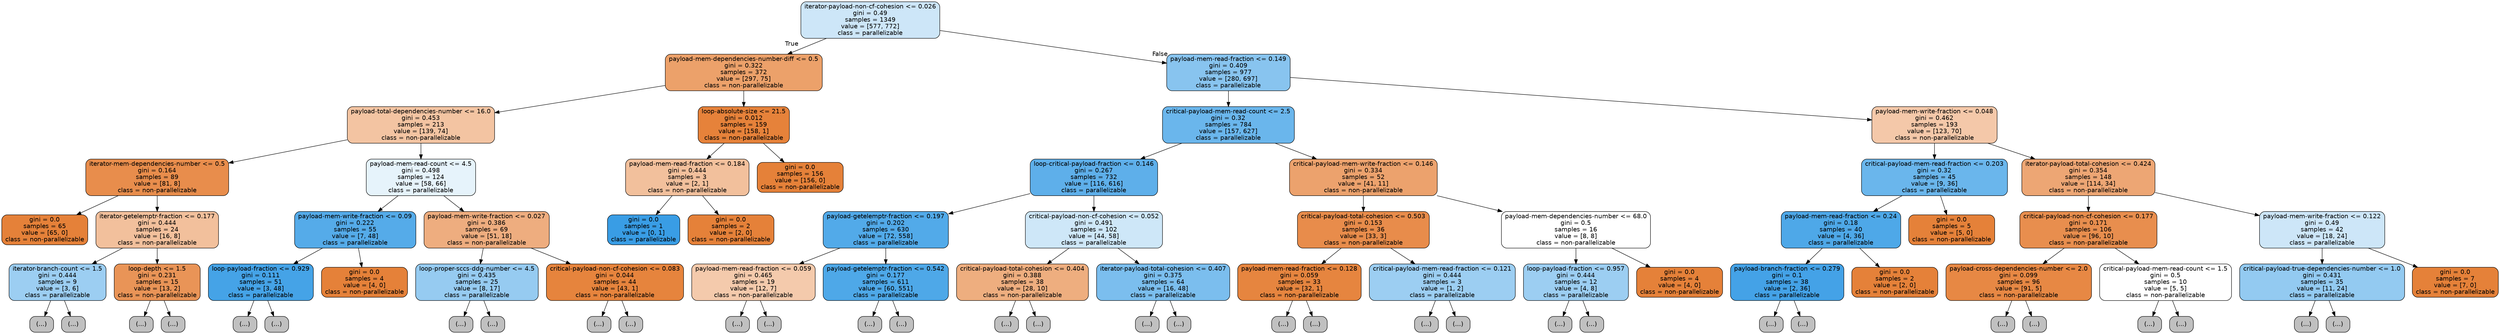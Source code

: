 digraph Tree {
node [shape=box, style="filled, rounded", color="black", fontname=helvetica] ;
edge [fontname=helvetica] ;
0 [label="iterator-payload-non-cf-cohesion <= 0.026\ngini = 0.49\nsamples = 1349\nvalue = [577, 772]\nclass = parallelizable", fillcolor="#399de540"] ;
1 [label="payload-mem-dependencies-number-diff <= 0.5\ngini = 0.322\nsamples = 372\nvalue = [297, 75]\nclass = non-parallelizable", fillcolor="#e58139bf"] ;
0 -> 1 [labeldistance=2.5, labelangle=45, headlabel="True"] ;
2 [label="payload-total-dependencies-number <= 16.0\ngini = 0.453\nsamples = 213\nvalue = [139, 74]\nclass = non-parallelizable", fillcolor="#e5813977"] ;
1 -> 2 ;
3 [label="iterator-mem-dependencies-number <= 0.5\ngini = 0.164\nsamples = 89\nvalue = [81, 8]\nclass = non-parallelizable", fillcolor="#e58139e6"] ;
2 -> 3 ;
4 [label="gini = 0.0\nsamples = 65\nvalue = [65, 0]\nclass = non-parallelizable", fillcolor="#e58139ff"] ;
3 -> 4 ;
5 [label="iterator-getelemptr-fraction <= 0.177\ngini = 0.444\nsamples = 24\nvalue = [16, 8]\nclass = non-parallelizable", fillcolor="#e581397f"] ;
3 -> 5 ;
6 [label="iterator-branch-count <= 1.5\ngini = 0.444\nsamples = 9\nvalue = [3, 6]\nclass = parallelizable", fillcolor="#399de57f"] ;
5 -> 6 ;
7 [label="(...)", fillcolor="#C0C0C0"] ;
6 -> 7 ;
8 [label="(...)", fillcolor="#C0C0C0"] ;
6 -> 8 ;
11 [label="loop-depth <= 1.5\ngini = 0.231\nsamples = 15\nvalue = [13, 2]\nclass = non-parallelizable", fillcolor="#e58139d8"] ;
5 -> 11 ;
12 [label="(...)", fillcolor="#C0C0C0"] ;
11 -> 12 ;
13 [label="(...)", fillcolor="#C0C0C0"] ;
11 -> 13 ;
16 [label="payload-mem-read-count <= 4.5\ngini = 0.498\nsamples = 124\nvalue = [58, 66]\nclass = parallelizable", fillcolor="#399de51f"] ;
2 -> 16 ;
17 [label="payload-mem-write-fraction <= 0.09\ngini = 0.222\nsamples = 55\nvalue = [7, 48]\nclass = parallelizable", fillcolor="#399de5da"] ;
16 -> 17 ;
18 [label="loop-payload-fraction <= 0.929\ngini = 0.111\nsamples = 51\nvalue = [3, 48]\nclass = parallelizable", fillcolor="#399de5ef"] ;
17 -> 18 ;
19 [label="(...)", fillcolor="#C0C0C0"] ;
18 -> 19 ;
24 [label="(...)", fillcolor="#C0C0C0"] ;
18 -> 24 ;
25 [label="gini = 0.0\nsamples = 4\nvalue = [4, 0]\nclass = non-parallelizable", fillcolor="#e58139ff"] ;
17 -> 25 ;
26 [label="payload-mem-write-fraction <= 0.027\ngini = 0.386\nsamples = 69\nvalue = [51, 18]\nclass = non-parallelizable", fillcolor="#e58139a5"] ;
16 -> 26 ;
27 [label="loop-proper-sccs-ddg-number <= 4.5\ngini = 0.435\nsamples = 25\nvalue = [8, 17]\nclass = parallelizable", fillcolor="#399de587"] ;
26 -> 27 ;
28 [label="(...)", fillcolor="#C0C0C0"] ;
27 -> 28 ;
29 [label="(...)", fillcolor="#C0C0C0"] ;
27 -> 29 ;
32 [label="critical-payload-non-cf-cohesion <= 0.083\ngini = 0.044\nsamples = 44\nvalue = [43, 1]\nclass = non-parallelizable", fillcolor="#e58139f9"] ;
26 -> 32 ;
33 [label="(...)", fillcolor="#C0C0C0"] ;
32 -> 33 ;
34 [label="(...)", fillcolor="#C0C0C0"] ;
32 -> 34 ;
35 [label="loop-absolute-size <= 21.5\ngini = 0.012\nsamples = 159\nvalue = [158, 1]\nclass = non-parallelizable", fillcolor="#e58139fd"] ;
1 -> 35 ;
36 [label="payload-mem-read-fraction <= 0.184\ngini = 0.444\nsamples = 3\nvalue = [2, 1]\nclass = non-parallelizable", fillcolor="#e581397f"] ;
35 -> 36 ;
37 [label="gini = 0.0\nsamples = 1\nvalue = [0, 1]\nclass = parallelizable", fillcolor="#399de5ff"] ;
36 -> 37 ;
38 [label="gini = 0.0\nsamples = 2\nvalue = [2, 0]\nclass = non-parallelizable", fillcolor="#e58139ff"] ;
36 -> 38 ;
39 [label="gini = 0.0\nsamples = 156\nvalue = [156, 0]\nclass = non-parallelizable", fillcolor="#e58139ff"] ;
35 -> 39 ;
40 [label="payload-mem-read-fraction <= 0.149\ngini = 0.409\nsamples = 977\nvalue = [280, 697]\nclass = parallelizable", fillcolor="#399de599"] ;
0 -> 40 [labeldistance=2.5, labelangle=-45, headlabel="False"] ;
41 [label="critical-payload-mem-read-count <= 2.5\ngini = 0.32\nsamples = 784\nvalue = [157, 627]\nclass = parallelizable", fillcolor="#399de5bf"] ;
40 -> 41 ;
42 [label="loop-critical-payload-fraction <= 0.146\ngini = 0.267\nsamples = 732\nvalue = [116, 616]\nclass = parallelizable", fillcolor="#399de5cf"] ;
41 -> 42 ;
43 [label="payload-getelemptr-fraction <= 0.197\ngini = 0.202\nsamples = 630\nvalue = [72, 558]\nclass = parallelizable", fillcolor="#399de5de"] ;
42 -> 43 ;
44 [label="payload-mem-read-fraction <= 0.059\ngini = 0.465\nsamples = 19\nvalue = [12, 7]\nclass = non-parallelizable", fillcolor="#e581396a"] ;
43 -> 44 ;
45 [label="(...)", fillcolor="#C0C0C0"] ;
44 -> 45 ;
46 [label="(...)", fillcolor="#C0C0C0"] ;
44 -> 46 ;
49 [label="payload-getelemptr-fraction <= 0.542\ngini = 0.177\nsamples = 611\nvalue = [60, 551]\nclass = parallelizable", fillcolor="#399de5e3"] ;
43 -> 49 ;
50 [label="(...)", fillcolor="#C0C0C0"] ;
49 -> 50 ;
139 [label="(...)", fillcolor="#C0C0C0"] ;
49 -> 139 ;
140 [label="critical-payload-non-cf-cohesion <= 0.052\ngini = 0.491\nsamples = 102\nvalue = [44, 58]\nclass = parallelizable", fillcolor="#399de53e"] ;
42 -> 140 ;
141 [label="critical-payload-total-cohesion <= 0.404\ngini = 0.388\nsamples = 38\nvalue = [28, 10]\nclass = non-parallelizable", fillcolor="#e58139a4"] ;
140 -> 141 ;
142 [label="(...)", fillcolor="#C0C0C0"] ;
141 -> 142 ;
145 [label="(...)", fillcolor="#C0C0C0"] ;
141 -> 145 ;
150 [label="iterator-payload-total-cohesion <= 0.407\ngini = 0.375\nsamples = 64\nvalue = [16, 48]\nclass = parallelizable", fillcolor="#399de5aa"] ;
140 -> 150 ;
151 [label="(...)", fillcolor="#C0C0C0"] ;
150 -> 151 ;
164 [label="(...)", fillcolor="#C0C0C0"] ;
150 -> 164 ;
171 [label="critical-payload-mem-write-fraction <= 0.146\ngini = 0.334\nsamples = 52\nvalue = [41, 11]\nclass = non-parallelizable", fillcolor="#e58139bb"] ;
41 -> 171 ;
172 [label="critical-payload-total-cohesion <= 0.503\ngini = 0.153\nsamples = 36\nvalue = [33, 3]\nclass = non-parallelizable", fillcolor="#e58139e8"] ;
171 -> 172 ;
173 [label="payload-mem-read-fraction <= 0.128\ngini = 0.059\nsamples = 33\nvalue = [32, 1]\nclass = non-parallelizable", fillcolor="#e58139f7"] ;
172 -> 173 ;
174 [label="(...)", fillcolor="#C0C0C0"] ;
173 -> 174 ;
175 [label="(...)", fillcolor="#C0C0C0"] ;
173 -> 175 ;
178 [label="critical-payload-mem-read-fraction <= 0.121\ngini = 0.444\nsamples = 3\nvalue = [1, 2]\nclass = parallelizable", fillcolor="#399de57f"] ;
172 -> 178 ;
179 [label="(...)", fillcolor="#C0C0C0"] ;
178 -> 179 ;
180 [label="(...)", fillcolor="#C0C0C0"] ;
178 -> 180 ;
181 [label="payload-mem-dependencies-number <= 68.0\ngini = 0.5\nsamples = 16\nvalue = [8, 8]\nclass = non-parallelizable", fillcolor="#e5813900"] ;
171 -> 181 ;
182 [label="loop-payload-fraction <= 0.957\ngini = 0.444\nsamples = 12\nvalue = [4, 8]\nclass = parallelizable", fillcolor="#399de57f"] ;
181 -> 182 ;
183 [label="(...)", fillcolor="#C0C0C0"] ;
182 -> 183 ;
186 [label="(...)", fillcolor="#C0C0C0"] ;
182 -> 186 ;
187 [label="gini = 0.0\nsamples = 4\nvalue = [4, 0]\nclass = non-parallelizable", fillcolor="#e58139ff"] ;
181 -> 187 ;
188 [label="payload-mem-write-fraction <= 0.048\ngini = 0.462\nsamples = 193\nvalue = [123, 70]\nclass = non-parallelizable", fillcolor="#e581396e"] ;
40 -> 188 ;
189 [label="critical-payload-mem-read-fraction <= 0.203\ngini = 0.32\nsamples = 45\nvalue = [9, 36]\nclass = parallelizable", fillcolor="#399de5bf"] ;
188 -> 189 ;
190 [label="payload-mem-read-fraction <= 0.24\ngini = 0.18\nsamples = 40\nvalue = [4, 36]\nclass = parallelizable", fillcolor="#399de5e3"] ;
189 -> 190 ;
191 [label="payload-branch-fraction <= 0.279\ngini = 0.1\nsamples = 38\nvalue = [2, 36]\nclass = parallelizable", fillcolor="#399de5f1"] ;
190 -> 191 ;
192 [label="(...)", fillcolor="#C0C0C0"] ;
191 -> 192 ;
197 [label="(...)", fillcolor="#C0C0C0"] ;
191 -> 197 ;
200 [label="gini = 0.0\nsamples = 2\nvalue = [2, 0]\nclass = non-parallelizable", fillcolor="#e58139ff"] ;
190 -> 200 ;
201 [label="gini = 0.0\nsamples = 5\nvalue = [5, 0]\nclass = non-parallelizable", fillcolor="#e58139ff"] ;
189 -> 201 ;
202 [label="iterator-payload-total-cohesion <= 0.424\ngini = 0.354\nsamples = 148\nvalue = [114, 34]\nclass = non-parallelizable", fillcolor="#e58139b3"] ;
188 -> 202 ;
203 [label="critical-payload-non-cf-cohesion <= 0.177\ngini = 0.171\nsamples = 106\nvalue = [96, 10]\nclass = non-parallelizable", fillcolor="#e58139e4"] ;
202 -> 203 ;
204 [label="payload-cross-dependencies-number <= 2.0\ngini = 0.099\nsamples = 96\nvalue = [91, 5]\nclass = non-parallelizable", fillcolor="#e58139f1"] ;
203 -> 204 ;
205 [label="(...)", fillcolor="#C0C0C0"] ;
204 -> 205 ;
218 [label="(...)", fillcolor="#C0C0C0"] ;
204 -> 218 ;
221 [label="critical-payload-mem-read-count <= 1.5\ngini = 0.5\nsamples = 10\nvalue = [5, 5]\nclass = non-parallelizable", fillcolor="#e5813900"] ;
203 -> 221 ;
222 [label="(...)", fillcolor="#C0C0C0"] ;
221 -> 222 ;
223 [label="(...)", fillcolor="#C0C0C0"] ;
221 -> 223 ;
224 [label="payload-mem-write-fraction <= 0.122\ngini = 0.49\nsamples = 42\nvalue = [18, 24]\nclass = parallelizable", fillcolor="#399de540"] ;
202 -> 224 ;
225 [label="critical-payload-true-dependencies-number <= 1.0\ngini = 0.431\nsamples = 35\nvalue = [11, 24]\nclass = parallelizable", fillcolor="#399de58a"] ;
224 -> 225 ;
226 [label="(...)", fillcolor="#C0C0C0"] ;
225 -> 226 ;
233 [label="(...)", fillcolor="#C0C0C0"] ;
225 -> 233 ;
238 [label="gini = 0.0\nsamples = 7\nvalue = [7, 0]\nclass = non-parallelizable", fillcolor="#e58139ff"] ;
224 -> 238 ;
}
